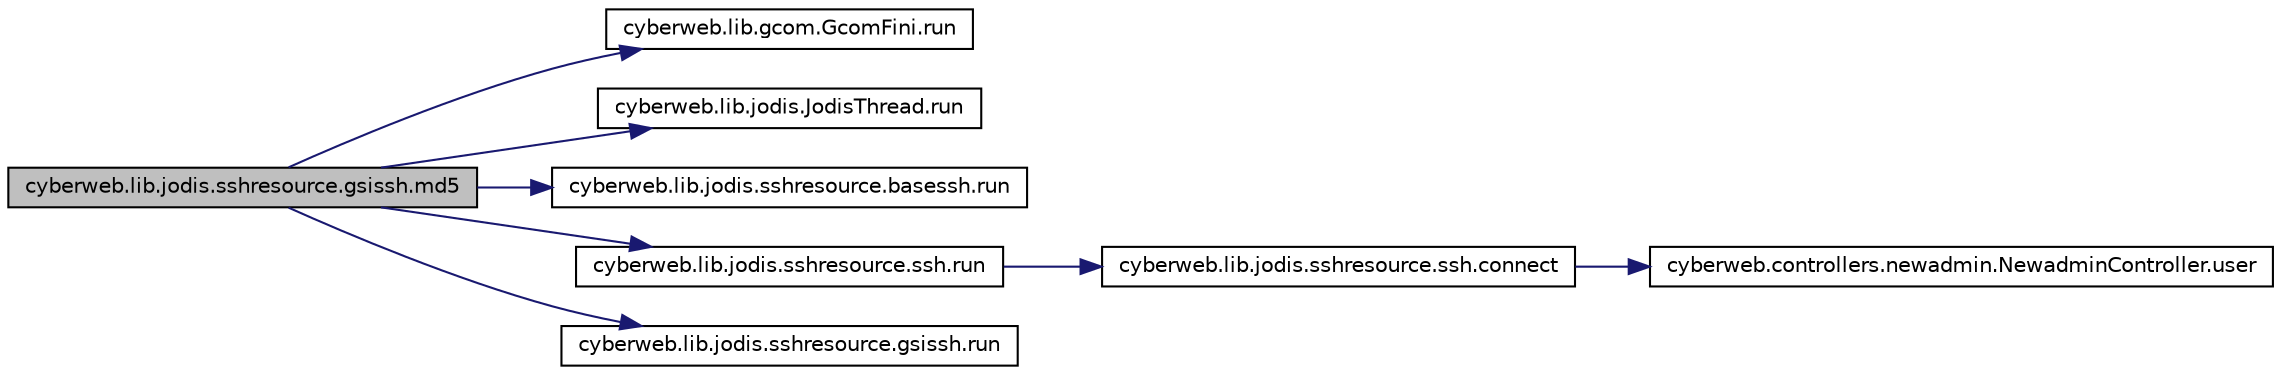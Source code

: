 digraph G
{
  edge [fontname="Helvetica",fontsize="10",labelfontname="Helvetica",labelfontsize="10"];
  node [fontname="Helvetica",fontsize="10",shape=record];
  rankdir="LR";
  Node1 [label="cyberweb.lib.jodis.sshresource.gsissh.md5",height=0.2,width=0.4,color="black", fillcolor="grey75", style="filled" fontcolor="black"];
  Node1 -> Node2 [color="midnightblue",fontsize="10",style="solid",fontname="Helvetica"];
  Node2 [label="cyberweb.lib.gcom.GcomFini.run",height=0.2,width=0.4,color="black", fillcolor="white", style="filled",URL="$classcyberweb_1_1lib_1_1gcom_1_1_gcom_fini.html#a115deebf91af89c918437aeda88ee765"];
  Node1 -> Node3 [color="midnightblue",fontsize="10",style="solid",fontname="Helvetica"];
  Node3 [label="cyberweb.lib.jodis.JodisThread.run",height=0.2,width=0.4,color="black", fillcolor="white", style="filled",URL="$classcyberweb_1_1lib_1_1jodis_1_1_jodis_thread.html#ad754eb7eaceb6983e8537c9aa6a7e19c"];
  Node1 -> Node4 [color="midnightblue",fontsize="10",style="solid",fontname="Helvetica"];
  Node4 [label="cyberweb.lib.jodis.sshresource.basessh.run",height=0.2,width=0.4,color="black", fillcolor="white", style="filled",URL="$classcyberweb_1_1lib_1_1jodis_1_1sshresource_1_1basessh.html#af91589fad4ef3f33ca8b7cf34cdb28dd"];
  Node1 -> Node5 [color="midnightblue",fontsize="10",style="solid",fontname="Helvetica"];
  Node5 [label="cyberweb.lib.jodis.sshresource.ssh.run",height=0.2,width=0.4,color="black", fillcolor="white", style="filled",URL="$classcyberweb_1_1lib_1_1jodis_1_1sshresource_1_1ssh.html#ad22397ccd13e1bb684b9f4b736b2e853"];
  Node5 -> Node6 [color="midnightblue",fontsize="10",style="solid",fontname="Helvetica"];
  Node6 [label="cyberweb.lib.jodis.sshresource.ssh.connect",height=0.2,width=0.4,color="black", fillcolor="white", style="filled",URL="$classcyberweb_1_1lib_1_1jodis_1_1sshresource_1_1ssh.html#aa4d994479600e19a5af2240e42348520"];
  Node6 -> Node7 [color="midnightblue",fontsize="10",style="solid",fontname="Helvetica"];
  Node7 [label="cyberweb.controllers.newadmin.NewadminController.user",height=0.2,width=0.4,color="black", fillcolor="white", style="filled",URL="$classcyberweb_1_1controllers_1_1newadmin_1_1_newadmin_controller.html#afc9e40abb143c53fe42cefa526716f1c"];
  Node1 -> Node8 [color="midnightblue",fontsize="10",style="solid",fontname="Helvetica"];
  Node8 [label="cyberweb.lib.jodis.sshresource.gsissh.run",height=0.2,width=0.4,color="black", fillcolor="white", style="filled",URL="$classcyberweb_1_1lib_1_1jodis_1_1sshresource_1_1gsissh.html#a85f5cb37399a94447aa0b858dd69a7ee"];
}
